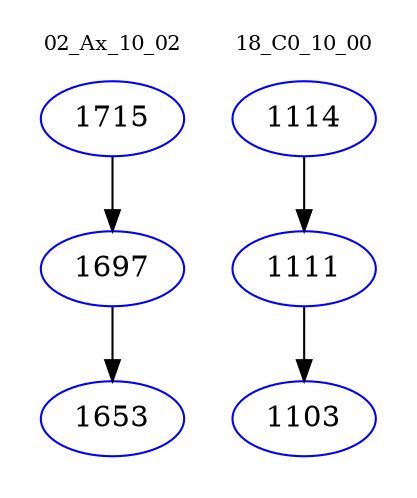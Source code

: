 digraph{
subgraph cluster_0 {
color = white
label = "02_Ax_10_02";
fontsize=10;
T0_1715 [label="1715", color="blue"]
T0_1715 -> T0_1697 [color="black"]
T0_1697 [label="1697", color="blue"]
T0_1697 -> T0_1653 [color="black"]
T0_1653 [label="1653", color="blue"]
}
subgraph cluster_1 {
color = white
label = "18_C0_10_00";
fontsize=10;
T1_1114 [label="1114", color="blue"]
T1_1114 -> T1_1111 [color="black"]
T1_1111 [label="1111", color="blue"]
T1_1111 -> T1_1103 [color="black"]
T1_1103 [label="1103", color="blue"]
}
}

